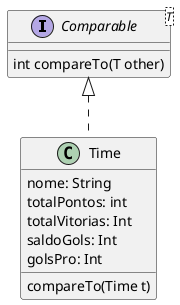 @startuml
interface Comparable<T>{
   int compareTo(T other)
}
class Time{
nome: String
totalPontos: int
totalVitorias: Int
saldoGols: Int
golsPro: Int
___
compareTo(Time t)
}
class Time implements Comparable
@enduml
